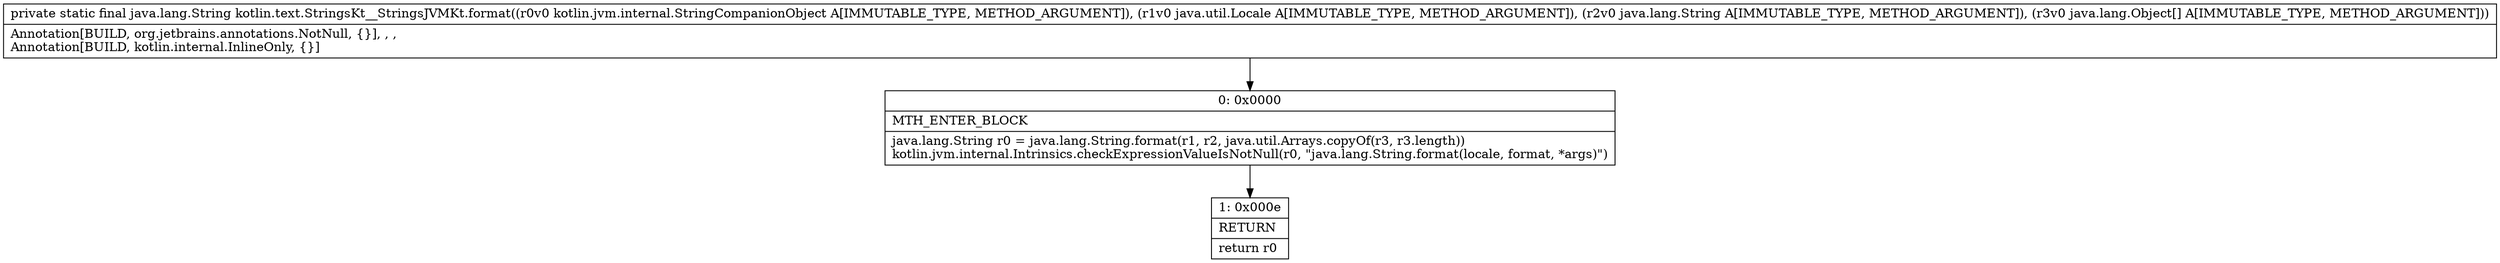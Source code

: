 digraph "CFG forkotlin.text.StringsKt__StringsJVMKt.format(Lkotlin\/jvm\/internal\/StringCompanionObject;Ljava\/util\/Locale;Ljava\/lang\/String;[Ljava\/lang\/Object;)Ljava\/lang\/String;" {
Node_0 [shape=record,label="{0\:\ 0x0000|MTH_ENTER_BLOCK\l|java.lang.String r0 = java.lang.String.format(r1, r2, java.util.Arrays.copyOf(r3, r3.length))\lkotlin.jvm.internal.Intrinsics.checkExpressionValueIsNotNull(r0, \"java.lang.String.format(locale, format, *args)\")\l}"];
Node_1 [shape=record,label="{1\:\ 0x000e|RETURN\l|return r0\l}"];
MethodNode[shape=record,label="{private static final java.lang.String kotlin.text.StringsKt__StringsJVMKt.format((r0v0 kotlin.jvm.internal.StringCompanionObject A[IMMUTABLE_TYPE, METHOD_ARGUMENT]), (r1v0 java.util.Locale A[IMMUTABLE_TYPE, METHOD_ARGUMENT]), (r2v0 java.lang.String A[IMMUTABLE_TYPE, METHOD_ARGUMENT]), (r3v0 java.lang.Object[] A[IMMUTABLE_TYPE, METHOD_ARGUMENT]))  | Annotation[BUILD, org.jetbrains.annotations.NotNull, \{\}], , , \lAnnotation[BUILD, kotlin.internal.InlineOnly, \{\}]\l}"];
MethodNode -> Node_0;
Node_0 -> Node_1;
}

